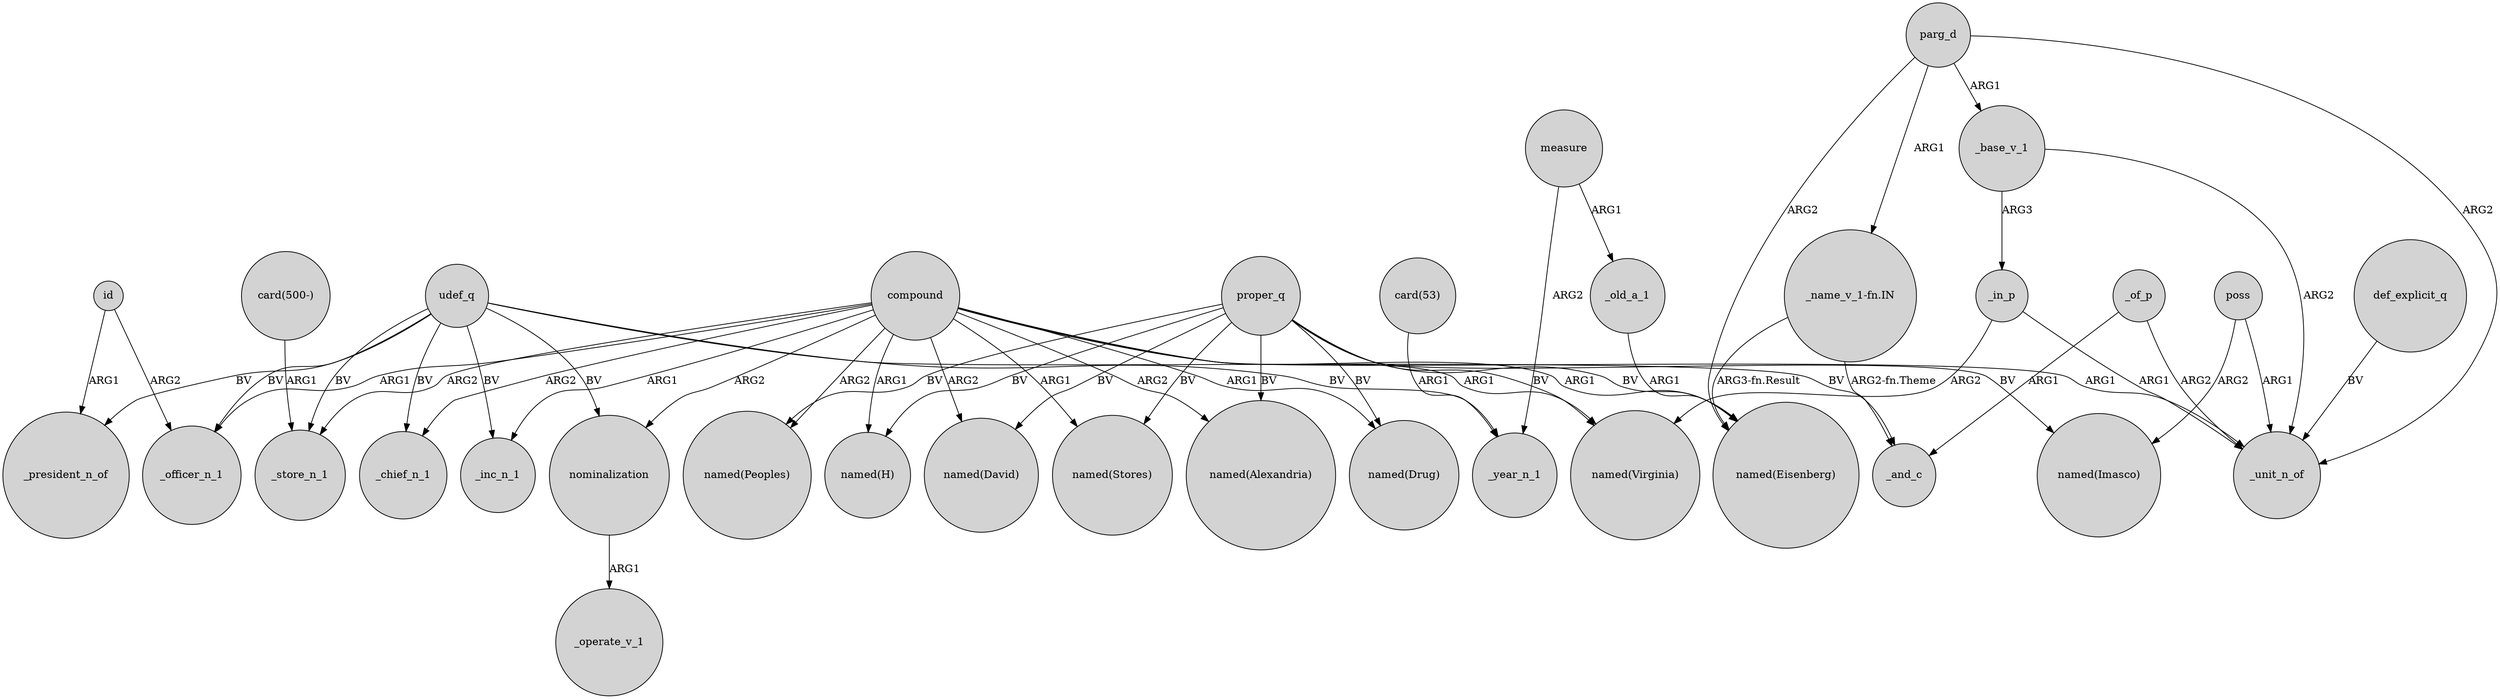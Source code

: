 digraph {
	node [shape=circle style=filled]
	udef_q -> _store_n_1 [label=BV]
	udef_q -> _inc_n_1 [label=BV]
	"_name_v_1-fn.IN" -> _and_c [label="ARG2-fn.Theme"]
	nominalization -> _operate_v_1 [label=ARG1]
	compound -> "named(Peoples)" [label=ARG2]
	measure -> _year_n_1 [label=ARG2]
	proper_q -> "named(Drug)" [label=BV]
	def_explicit_q -> _unit_n_of [label=BV]
	compound -> _unit_n_of [label=ARG1]
	compound -> "named(Virginia)" [label=ARG1]
	proper_q -> "named(Virginia)" [label=BV]
	parg_d -> "named(Eisenberg)" [label=ARG2]
	id -> _president_n_of [label=ARG1]
	_of_p -> _unit_n_of [label=ARG2]
	proper_q -> "named(Peoples)" [label=BV]
	proper_q -> "named(Eisenberg)" [label=BV]
	compound -> nominalization [label=ARG2]
	compound -> "named(Eisenberg)" [label=ARG1]
	parg_d -> _unit_n_of [label=ARG2]
	proper_q -> "named(Alexandria)" [label=BV]
	_in_p -> _unit_n_of [label=ARG1]
	compound -> _chief_n_1 [label=ARG2]
	_old_a_1 -> "named(Eisenberg)" [label=ARG1]
	measure -> _old_a_1 [label=ARG1]
	compound -> _officer_n_1 [label=ARG1]
	compound -> "named(Stores)" [label=ARG1]
	_base_v_1 -> _unit_n_of [label=ARG2]
	poss -> "named(Imasco)" [label=ARG2]
	udef_q -> _chief_n_1 [label=BV]
	udef_q -> _president_n_of [label=BV]
	id -> _officer_n_1 [label=ARG2]
	poss -> _unit_n_of [label=ARG1]
	"card(500-)" -> _store_n_1 [label=ARG1]
	compound -> "named(David)" [label=ARG2]
	proper_q -> "named(Stores)" [label=BV]
	compound -> "named(Alexandria)" [label=ARG2]
	proper_q -> "named(H)" [label=BV]
	udef_q -> _officer_n_1 [label=BV]
	_base_v_1 -> _in_p [label=ARG3]
	_of_p -> _and_c [label=ARG1]
	udef_q -> nominalization [label=BV]
	compound -> "named(Drug)" [label=ARG1]
	udef_q -> _year_n_1 [label=BV]
	parg_d -> _base_v_1 [label=ARG1]
	"_name_v_1-fn.IN" -> "named(Eisenberg)" [label="ARG3-fn.Result"]
	"card(53)" -> _year_n_1 [label=ARG1]
	compound -> _store_n_1 [label=ARG2]
	_in_p -> "named(Virginia)" [label=ARG2]
	compound -> _inc_n_1 [label=ARG1]
	compound -> "named(H)" [label=ARG1]
	proper_q -> "named(David)" [label=BV]
	udef_q -> _and_c [label=BV]
	proper_q -> "named(Imasco)" [label=BV]
	parg_d -> "_name_v_1-fn.IN" [label=ARG1]
}
